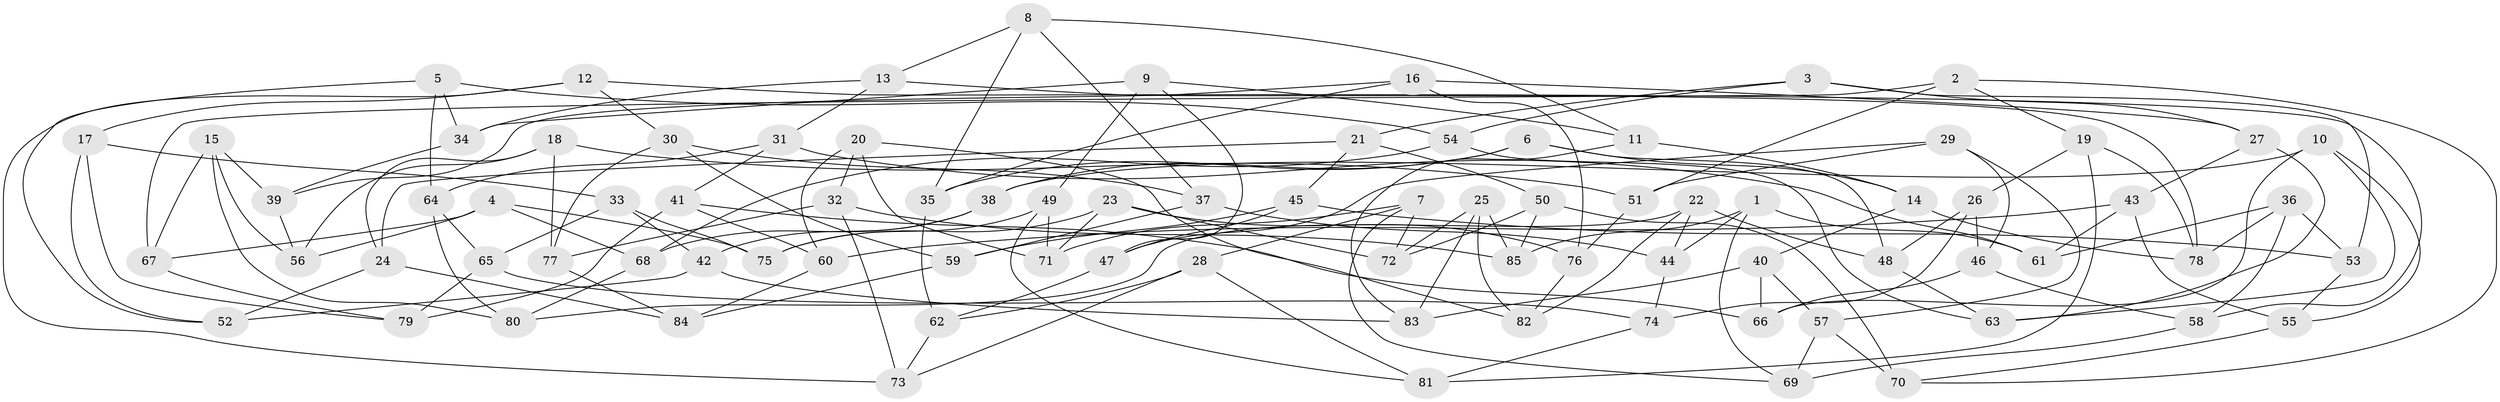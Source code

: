 // Generated by graph-tools (version 1.1) at 2025/57/03/09/25 04:57:50]
// undirected, 85 vertices, 170 edges
graph export_dot {
graph [start="1"]
  node [color=gray90,style=filled];
  1;
  2;
  3;
  4;
  5;
  6;
  7;
  8;
  9;
  10;
  11;
  12;
  13;
  14;
  15;
  16;
  17;
  18;
  19;
  20;
  21;
  22;
  23;
  24;
  25;
  26;
  27;
  28;
  29;
  30;
  31;
  32;
  33;
  34;
  35;
  36;
  37;
  38;
  39;
  40;
  41;
  42;
  43;
  44;
  45;
  46;
  47;
  48;
  49;
  50;
  51;
  52;
  53;
  54;
  55;
  56;
  57;
  58;
  59;
  60;
  61;
  62;
  63;
  64;
  65;
  66;
  67;
  68;
  69;
  70;
  71;
  72;
  73;
  74;
  75;
  76;
  77;
  78;
  79;
  80;
  81;
  82;
  83;
  84;
  85;
  1 -- 69;
  1 -- 85;
  1 -- 44;
  1 -- 61;
  2 -- 70;
  2 -- 51;
  2 -- 67;
  2 -- 19;
  3 -- 21;
  3 -- 27;
  3 -- 54;
  3 -- 53;
  4 -- 56;
  4 -- 75;
  4 -- 67;
  4 -- 68;
  5 -- 64;
  5 -- 54;
  5 -- 34;
  5 -- 52;
  6 -- 35;
  6 -- 14;
  6 -- 38;
  6 -- 48;
  7 -- 72;
  7 -- 28;
  7 -- 71;
  7 -- 69;
  8 -- 11;
  8 -- 13;
  8 -- 37;
  8 -- 35;
  9 -- 49;
  9 -- 47;
  9 -- 34;
  9 -- 11;
  10 -- 66;
  10 -- 55;
  10 -- 63;
  10 -- 38;
  11 -- 14;
  11 -- 83;
  12 -- 73;
  12 -- 17;
  12 -- 30;
  12 -- 58;
  13 -- 31;
  13 -- 34;
  13 -- 78;
  14 -- 78;
  14 -- 40;
  15 -- 39;
  15 -- 80;
  15 -- 67;
  15 -- 56;
  16 -- 27;
  16 -- 35;
  16 -- 39;
  16 -- 76;
  17 -- 52;
  17 -- 79;
  17 -- 33;
  18 -- 24;
  18 -- 77;
  18 -- 51;
  18 -- 56;
  19 -- 26;
  19 -- 81;
  19 -- 78;
  20 -- 82;
  20 -- 71;
  20 -- 32;
  20 -- 60;
  21 -- 50;
  21 -- 24;
  21 -- 45;
  22 -- 80;
  22 -- 44;
  22 -- 48;
  22 -- 82;
  23 -- 75;
  23 -- 71;
  23 -- 76;
  23 -- 72;
  24 -- 52;
  24 -- 84;
  25 -- 82;
  25 -- 85;
  25 -- 83;
  25 -- 72;
  26 -- 48;
  26 -- 46;
  26 -- 74;
  27 -- 43;
  27 -- 63;
  28 -- 62;
  28 -- 73;
  28 -- 81;
  29 -- 57;
  29 -- 51;
  29 -- 46;
  29 -- 47;
  30 -- 37;
  30 -- 59;
  30 -- 77;
  31 -- 64;
  31 -- 41;
  31 -- 61;
  32 -- 77;
  32 -- 73;
  32 -- 85;
  33 -- 65;
  33 -- 75;
  33 -- 42;
  34 -- 39;
  35 -- 62;
  36 -- 78;
  36 -- 61;
  36 -- 53;
  36 -- 58;
  37 -- 59;
  37 -- 44;
  38 -- 42;
  38 -- 68;
  39 -- 56;
  40 -- 66;
  40 -- 83;
  40 -- 57;
  41 -- 60;
  41 -- 66;
  41 -- 79;
  42 -- 83;
  42 -- 52;
  43 -- 61;
  43 -- 60;
  43 -- 55;
  44 -- 74;
  45 -- 47;
  45 -- 59;
  45 -- 53;
  46 -- 66;
  46 -- 58;
  47 -- 62;
  48 -- 63;
  49 -- 75;
  49 -- 81;
  49 -- 71;
  50 -- 72;
  50 -- 70;
  50 -- 85;
  51 -- 76;
  53 -- 55;
  54 -- 68;
  54 -- 63;
  55 -- 70;
  57 -- 69;
  57 -- 70;
  58 -- 69;
  59 -- 84;
  60 -- 84;
  62 -- 73;
  64 -- 65;
  64 -- 80;
  65 -- 74;
  65 -- 79;
  67 -- 79;
  68 -- 80;
  74 -- 81;
  76 -- 82;
  77 -- 84;
}
